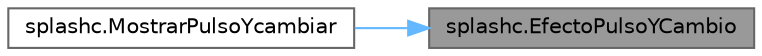 digraph "splashc.EfectoPulsoYCambio"
{
 // LATEX_PDF_SIZE
  bgcolor="transparent";
  edge [fontname=Helvetica,fontsize=10,labelfontname=Helvetica,labelfontsize=10];
  node [fontname=Helvetica,fontsize=10,shape=box,height=0.2,width=0.4];
  rankdir="RL";
  Node1 [id="Node000001",label="splashc.EfectoPulsoYCambio",height=0.2,width=0.4,color="gray40", fillcolor="grey60", style="filled", fontcolor="black",tooltip="Corrutina que ejecuta el efecto de pulso visual y luego cambia de escena."];
  Node1 -> Node2 [id="edge1_Node000001_Node000002",dir="back",color="steelblue1",style="solid",tooltip=" "];
  Node2 [id="Node000002",label="splashc.MostrarPulsoYcambiar",height=0.2,width=0.4,color="grey40", fillcolor="white", style="filled",URL="$classsplashc.html#a886fe368358ff12081538562d9fb1c2e",tooltip="Llama al efecto de pulso y luego cambia a la escena especificada."];
}
